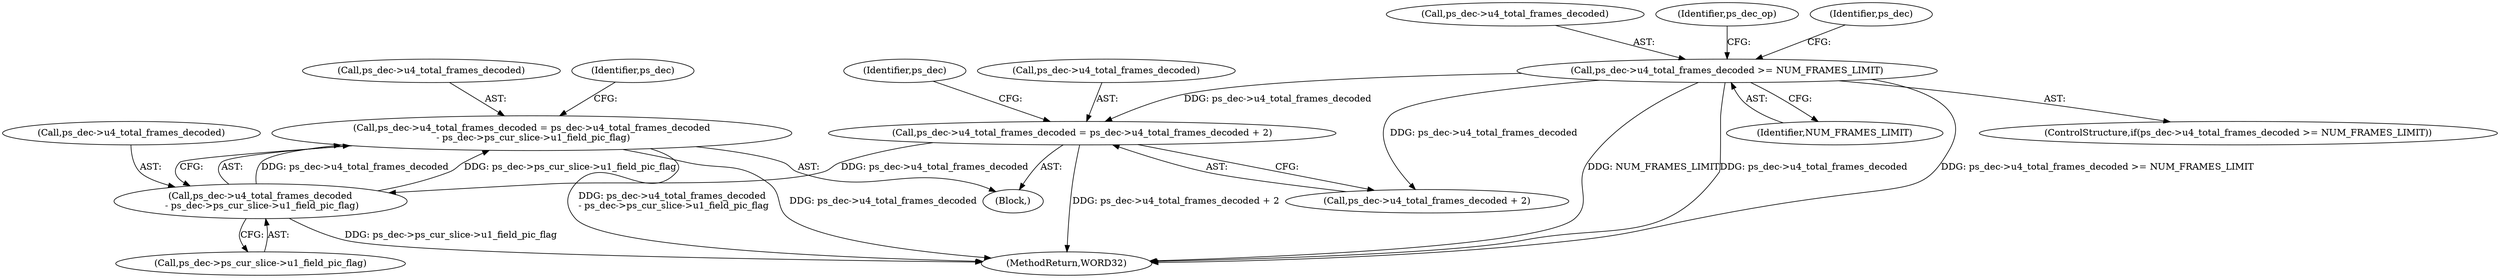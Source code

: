 digraph "0_Android_e86d3cfd2bc28dac421092106751e5638d54a848@integer" {
"1002030" [label="(Call,ps_dec->u4_total_frames_decoded = ps_dec->u4_total_frames_decoded\n - ps_dec->ps_cur_slice->u1_field_pic_flag)"];
"1002034" [label="(Call,ps_dec->u4_total_frames_decoded\n - ps_dec->ps_cur_slice->u1_field_pic_flag)"];
"1002021" [label="(Call,ps_dec->u4_total_frames_decoded = ps_dec->u4_total_frames_decoded + 2)"];
"1000470" [label="(Call,ps_dec->u4_total_frames_decoded >= NUM_FRAMES_LIMIT)"];
"1002034" [label="(Call,ps_dec->u4_total_frames_decoded\n - ps_dec->ps_cur_slice->u1_field_pic_flag)"];
"1002021" [label="(Call,ps_dec->u4_total_frames_decoded = ps_dec->u4_total_frames_decoded + 2)"];
"1002038" [label="(Call,ps_dec->ps_cur_slice->u1_field_pic_flag)"];
"1002032" [label="(Identifier,ps_dec)"];
"1000469" [label="(ControlStructure,if(ps_dec->u4_total_frames_decoded >= NUM_FRAMES_LIMIT))"];
"1002022" [label="(Call,ps_dec->u4_total_frames_decoded)"];
"1000471" [label="(Call,ps_dec->u4_total_frames_decoded)"];
"1000478" [label="(Identifier,ps_dec_op)"];
"1000470" [label="(Call,ps_dec->u4_total_frames_decoded >= NUM_FRAMES_LIMIT)"];
"1002025" [label="(Call,ps_dec->u4_total_frames_decoded + 2)"];
"1001884" [label="(Block,)"];
"1000474" [label="(Identifier,NUM_FRAMES_LIMIT)"];
"1000485" [label="(Identifier,ps_dec)"];
"1002035" [label="(Call,ps_dec->u4_total_frames_decoded)"];
"1002031" [label="(Call,ps_dec->u4_total_frames_decoded)"];
"1002046" [label="(Identifier,ps_dec)"];
"1002272" [label="(MethodReturn,WORD32)"];
"1002030" [label="(Call,ps_dec->u4_total_frames_decoded = ps_dec->u4_total_frames_decoded\n - ps_dec->ps_cur_slice->u1_field_pic_flag)"];
"1002030" -> "1001884"  [label="AST: "];
"1002030" -> "1002034"  [label="CFG: "];
"1002031" -> "1002030"  [label="AST: "];
"1002034" -> "1002030"  [label="AST: "];
"1002046" -> "1002030"  [label="CFG: "];
"1002030" -> "1002272"  [label="DDG: ps_dec->u4_total_frames_decoded\n - ps_dec->ps_cur_slice->u1_field_pic_flag"];
"1002030" -> "1002272"  [label="DDG: ps_dec->u4_total_frames_decoded"];
"1002034" -> "1002030"  [label="DDG: ps_dec->u4_total_frames_decoded"];
"1002034" -> "1002030"  [label="DDG: ps_dec->ps_cur_slice->u1_field_pic_flag"];
"1002034" -> "1002038"  [label="CFG: "];
"1002035" -> "1002034"  [label="AST: "];
"1002038" -> "1002034"  [label="AST: "];
"1002034" -> "1002272"  [label="DDG: ps_dec->ps_cur_slice->u1_field_pic_flag"];
"1002021" -> "1002034"  [label="DDG: ps_dec->u4_total_frames_decoded"];
"1002021" -> "1001884"  [label="AST: "];
"1002021" -> "1002025"  [label="CFG: "];
"1002022" -> "1002021"  [label="AST: "];
"1002025" -> "1002021"  [label="AST: "];
"1002032" -> "1002021"  [label="CFG: "];
"1002021" -> "1002272"  [label="DDG: ps_dec->u4_total_frames_decoded + 2"];
"1000470" -> "1002021"  [label="DDG: ps_dec->u4_total_frames_decoded"];
"1000470" -> "1000469"  [label="AST: "];
"1000470" -> "1000474"  [label="CFG: "];
"1000471" -> "1000470"  [label="AST: "];
"1000474" -> "1000470"  [label="AST: "];
"1000478" -> "1000470"  [label="CFG: "];
"1000485" -> "1000470"  [label="CFG: "];
"1000470" -> "1002272"  [label="DDG: NUM_FRAMES_LIMIT"];
"1000470" -> "1002272"  [label="DDG: ps_dec->u4_total_frames_decoded"];
"1000470" -> "1002272"  [label="DDG: ps_dec->u4_total_frames_decoded >= NUM_FRAMES_LIMIT"];
"1000470" -> "1002025"  [label="DDG: ps_dec->u4_total_frames_decoded"];
}
